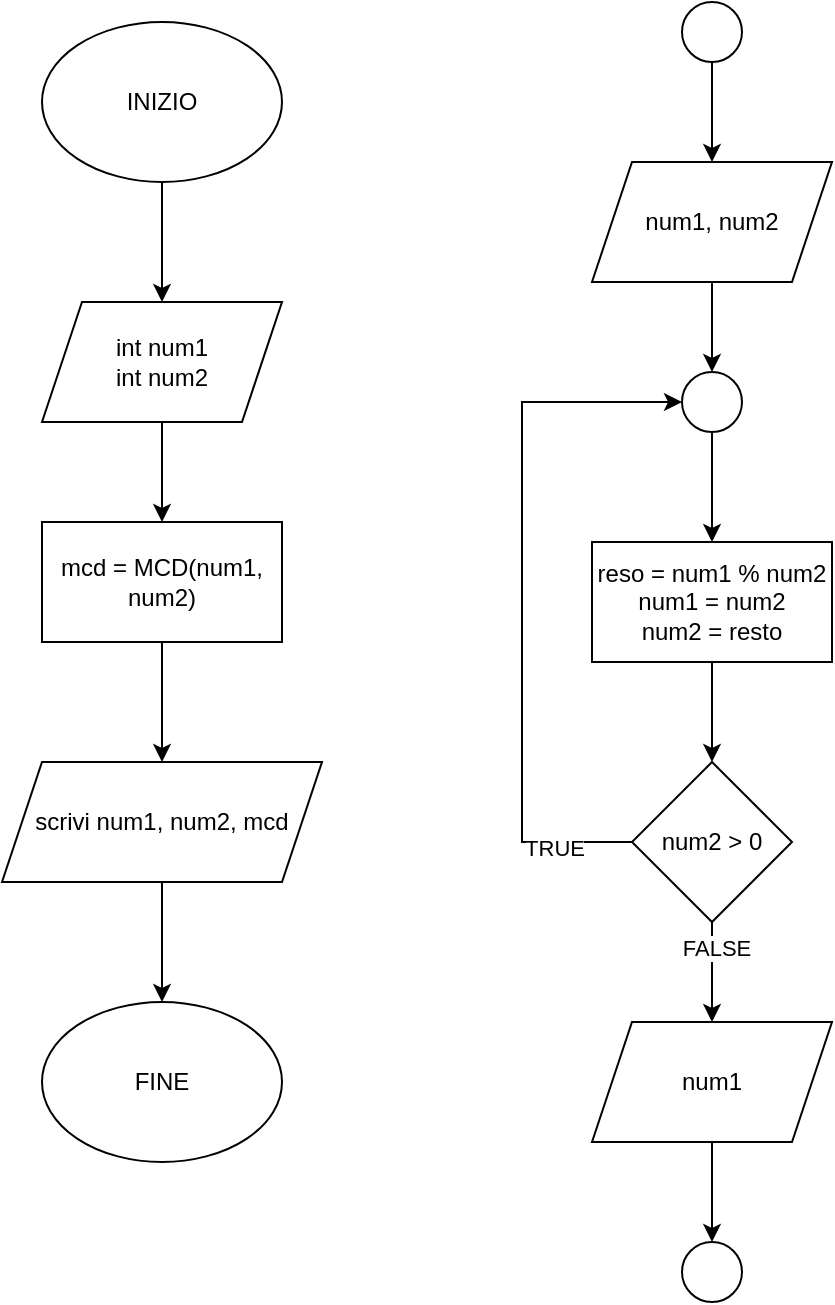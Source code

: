 <mxfile version="21.1.2" type="device">
  <diagram name="Pagina-1" id="xdTgH_CdNIpIY3kGQI4E">
    <mxGraphModel dx="712" dy="835" grid="1" gridSize="10" guides="1" tooltips="1" connect="1" arrows="1" fold="1" page="1" pageScale="1" pageWidth="827" pageHeight="1169" math="0" shadow="0">
      <root>
        <mxCell id="0" />
        <mxCell id="1" parent="0" />
        <mxCell id="y3TKrltkCWR8lNPvw7l_-1" value="INIZIO" style="ellipse;whiteSpace=wrap;html=1;" vertex="1" parent="1">
          <mxGeometry x="380" y="80" width="120" height="80" as="geometry" />
        </mxCell>
        <mxCell id="y3TKrltkCWR8lNPvw7l_-2" value="" style="endArrow=classic;html=1;rounded=0;exitX=0.5;exitY=1;exitDx=0;exitDy=0;" edge="1" parent="1" source="y3TKrltkCWR8lNPvw7l_-1" target="y3TKrltkCWR8lNPvw7l_-3">
          <mxGeometry width="50" height="50" relative="1" as="geometry">
            <mxPoint x="410" y="450" as="sourcePoint" />
            <mxPoint x="430" y="250" as="targetPoint" />
          </mxGeometry>
        </mxCell>
        <mxCell id="y3TKrltkCWR8lNPvw7l_-3" value="int num1&lt;br&gt;int num2" style="shape=parallelogram;perimeter=parallelogramPerimeter;whiteSpace=wrap;html=1;fixedSize=1;" vertex="1" parent="1">
          <mxGeometry x="380" y="220" width="120" height="60" as="geometry" />
        </mxCell>
        <mxCell id="y3TKrltkCWR8lNPvw7l_-4" value="mcd = MCD(num1, num2)" style="rounded=0;whiteSpace=wrap;html=1;" vertex="1" parent="1">
          <mxGeometry x="380" y="330" width="120" height="60" as="geometry" />
        </mxCell>
        <mxCell id="y3TKrltkCWR8lNPvw7l_-5" value="" style="endArrow=classic;html=1;rounded=0;exitX=0.5;exitY=1;exitDx=0;exitDy=0;entryX=0.5;entryY=0;entryDx=0;entryDy=0;" edge="1" parent="1" source="y3TKrltkCWR8lNPvw7l_-3" target="y3TKrltkCWR8lNPvw7l_-4">
          <mxGeometry width="50" height="50" relative="1" as="geometry">
            <mxPoint x="410" y="440" as="sourcePoint" />
            <mxPoint x="460" y="390" as="targetPoint" />
          </mxGeometry>
        </mxCell>
        <mxCell id="y3TKrltkCWR8lNPvw7l_-6" value="scrivi num1, num2, mcd" style="shape=parallelogram;perimeter=parallelogramPerimeter;whiteSpace=wrap;html=1;fixedSize=1;" vertex="1" parent="1">
          <mxGeometry x="360" y="450" width="160" height="60" as="geometry" />
        </mxCell>
        <mxCell id="y3TKrltkCWR8lNPvw7l_-7" value="" style="endArrow=classic;html=1;rounded=0;exitX=0.5;exitY=1;exitDx=0;exitDy=0;entryX=0.5;entryY=0;entryDx=0;entryDy=0;" edge="1" parent="1" source="y3TKrltkCWR8lNPvw7l_-4" target="y3TKrltkCWR8lNPvw7l_-6">
          <mxGeometry width="50" height="50" relative="1" as="geometry">
            <mxPoint x="410" y="430" as="sourcePoint" />
            <mxPoint x="460" y="380" as="targetPoint" />
          </mxGeometry>
        </mxCell>
        <mxCell id="y3TKrltkCWR8lNPvw7l_-8" value="FINE" style="ellipse;whiteSpace=wrap;html=1;" vertex="1" parent="1">
          <mxGeometry x="380" y="570" width="120" height="80" as="geometry" />
        </mxCell>
        <mxCell id="y3TKrltkCWR8lNPvw7l_-9" value="" style="endArrow=classic;html=1;rounded=0;exitX=0.5;exitY=1;exitDx=0;exitDy=0;entryX=0.5;entryY=0;entryDx=0;entryDy=0;" edge="1" parent="1" source="y3TKrltkCWR8lNPvw7l_-6" target="y3TKrltkCWR8lNPvw7l_-8">
          <mxGeometry width="50" height="50" relative="1" as="geometry">
            <mxPoint x="410" y="430" as="sourcePoint" />
            <mxPoint x="460" y="380" as="targetPoint" />
          </mxGeometry>
        </mxCell>
        <mxCell id="y3TKrltkCWR8lNPvw7l_-10" value="" style="ellipse;whiteSpace=wrap;html=1;aspect=fixed;" vertex="1" parent="1">
          <mxGeometry x="700" y="70" width="30" height="30" as="geometry" />
        </mxCell>
        <mxCell id="y3TKrltkCWR8lNPvw7l_-11" value="num1, num2" style="shape=parallelogram;perimeter=parallelogramPerimeter;whiteSpace=wrap;html=1;fixedSize=1;" vertex="1" parent="1">
          <mxGeometry x="655" y="150" width="120" height="60" as="geometry" />
        </mxCell>
        <mxCell id="y3TKrltkCWR8lNPvw7l_-12" value="" style="endArrow=classic;html=1;rounded=0;exitX=0.5;exitY=1;exitDx=0;exitDy=0;entryX=0.5;entryY=0;entryDx=0;entryDy=0;" edge="1" parent="1" source="y3TKrltkCWR8lNPvw7l_-10" target="y3TKrltkCWR8lNPvw7l_-11">
          <mxGeometry width="50" height="50" relative="1" as="geometry">
            <mxPoint x="480" y="220" as="sourcePoint" />
            <mxPoint x="530" y="170" as="targetPoint" />
          </mxGeometry>
        </mxCell>
        <mxCell id="y3TKrltkCWR8lNPvw7l_-13" value="" style="endArrow=classic;html=1;rounded=0;exitX=0.5;exitY=1;exitDx=0;exitDy=0;entryX=0.5;entryY=0;entryDx=0;entryDy=0;" edge="1" parent="1" source="y3TKrltkCWR8lNPvw7l_-11" target="y3TKrltkCWR8lNPvw7l_-14">
          <mxGeometry width="50" height="50" relative="1" as="geometry">
            <mxPoint x="480" y="220" as="sourcePoint" />
            <mxPoint x="715" y="260" as="targetPoint" />
          </mxGeometry>
        </mxCell>
        <mxCell id="y3TKrltkCWR8lNPvw7l_-14" value="" style="ellipse;whiteSpace=wrap;html=1;aspect=fixed;" vertex="1" parent="1">
          <mxGeometry x="700" y="255" width="30" height="30" as="geometry" />
        </mxCell>
        <mxCell id="y3TKrltkCWR8lNPvw7l_-15" value="reso = num1 % num2&lt;br&gt;num1 = num2&lt;br&gt;num2 = resto" style="rounded=0;whiteSpace=wrap;html=1;" vertex="1" parent="1">
          <mxGeometry x="655" y="340" width="120" height="60" as="geometry" />
        </mxCell>
        <mxCell id="y3TKrltkCWR8lNPvw7l_-16" value="" style="endArrow=classic;html=1;rounded=0;exitX=0.5;exitY=1;exitDx=0;exitDy=0;entryX=0.5;entryY=0;entryDx=0;entryDy=0;" edge="1" parent="1" source="y3TKrltkCWR8lNPvw7l_-14" target="y3TKrltkCWR8lNPvw7l_-15">
          <mxGeometry width="50" height="50" relative="1" as="geometry">
            <mxPoint x="560" y="220" as="sourcePoint" />
            <mxPoint x="610" y="170" as="targetPoint" />
          </mxGeometry>
        </mxCell>
        <mxCell id="y3TKrltkCWR8lNPvw7l_-17" value="num2 &amp;gt; 0" style="rhombus;whiteSpace=wrap;html=1;" vertex="1" parent="1">
          <mxGeometry x="675" y="450" width="80" height="80" as="geometry" />
        </mxCell>
        <mxCell id="y3TKrltkCWR8lNPvw7l_-18" value="" style="endArrow=classic;html=1;rounded=0;exitX=0.5;exitY=1;exitDx=0;exitDy=0;entryX=0.5;entryY=0;entryDx=0;entryDy=0;" edge="1" parent="1" source="y3TKrltkCWR8lNPvw7l_-15" target="y3TKrltkCWR8lNPvw7l_-17">
          <mxGeometry width="50" height="50" relative="1" as="geometry">
            <mxPoint x="560" y="310" as="sourcePoint" />
            <mxPoint x="610" y="260" as="targetPoint" />
          </mxGeometry>
        </mxCell>
        <mxCell id="y3TKrltkCWR8lNPvw7l_-19" value="" style="endArrow=classic;html=1;rounded=0;exitX=0;exitY=0.5;exitDx=0;exitDy=0;entryX=0;entryY=0.5;entryDx=0;entryDy=0;" edge="1" parent="1" source="y3TKrltkCWR8lNPvw7l_-17" target="y3TKrltkCWR8lNPvw7l_-14">
          <mxGeometry width="50" height="50" relative="1" as="geometry">
            <mxPoint x="560" y="310" as="sourcePoint" />
            <mxPoint x="610" y="260" as="targetPoint" />
            <Array as="points">
              <mxPoint x="620" y="490" />
              <mxPoint x="620" y="270" />
            </Array>
          </mxGeometry>
        </mxCell>
        <mxCell id="y3TKrltkCWR8lNPvw7l_-20" value="TRUE" style="edgeLabel;html=1;align=center;verticalAlign=middle;resizable=0;points=[];" vertex="1" connectable="0" parent="y3TKrltkCWR8lNPvw7l_-19">
          <mxGeometry x="-0.78" y="3" relative="1" as="geometry">
            <mxPoint as="offset" />
          </mxGeometry>
        </mxCell>
        <mxCell id="y3TKrltkCWR8lNPvw7l_-21" value="" style="endArrow=classic;html=1;rounded=0;exitX=0.5;exitY=1;exitDx=0;exitDy=0;entryX=0.5;entryY=0;entryDx=0;entryDy=0;" edge="1" parent="1" source="y3TKrltkCWR8lNPvw7l_-17" target="y3TKrltkCWR8lNPvw7l_-23">
          <mxGeometry width="50" height="50" relative="1" as="geometry">
            <mxPoint x="620" y="410" as="sourcePoint" />
            <mxPoint x="710" y="600" as="targetPoint" />
          </mxGeometry>
        </mxCell>
        <mxCell id="y3TKrltkCWR8lNPvw7l_-22" value="FALSE" style="edgeLabel;html=1;align=center;verticalAlign=middle;resizable=0;points=[];" vertex="1" connectable="0" parent="y3TKrltkCWR8lNPvw7l_-21">
          <mxGeometry x="-0.49" y="2" relative="1" as="geometry">
            <mxPoint as="offset" />
          </mxGeometry>
        </mxCell>
        <mxCell id="y3TKrltkCWR8lNPvw7l_-23" value="num1" style="shape=parallelogram;perimeter=parallelogramPerimeter;whiteSpace=wrap;html=1;fixedSize=1;" vertex="1" parent="1">
          <mxGeometry x="655" y="580" width="120" height="60" as="geometry" />
        </mxCell>
        <mxCell id="y3TKrltkCWR8lNPvw7l_-24" value="" style="endArrow=classic;html=1;rounded=0;exitX=0.5;exitY=1;exitDx=0;exitDy=0;entryX=0.5;entryY=0;entryDx=0;entryDy=0;" edge="1" parent="1" source="y3TKrltkCWR8lNPvw7l_-23" target="y3TKrltkCWR8lNPvw7l_-25">
          <mxGeometry width="50" height="50" relative="1" as="geometry">
            <mxPoint x="620" y="510" as="sourcePoint" />
            <mxPoint x="710" y="690" as="targetPoint" />
          </mxGeometry>
        </mxCell>
        <mxCell id="y3TKrltkCWR8lNPvw7l_-25" value="" style="ellipse;whiteSpace=wrap;html=1;aspect=fixed;" vertex="1" parent="1">
          <mxGeometry x="700" y="690" width="30" height="30" as="geometry" />
        </mxCell>
      </root>
    </mxGraphModel>
  </diagram>
</mxfile>
